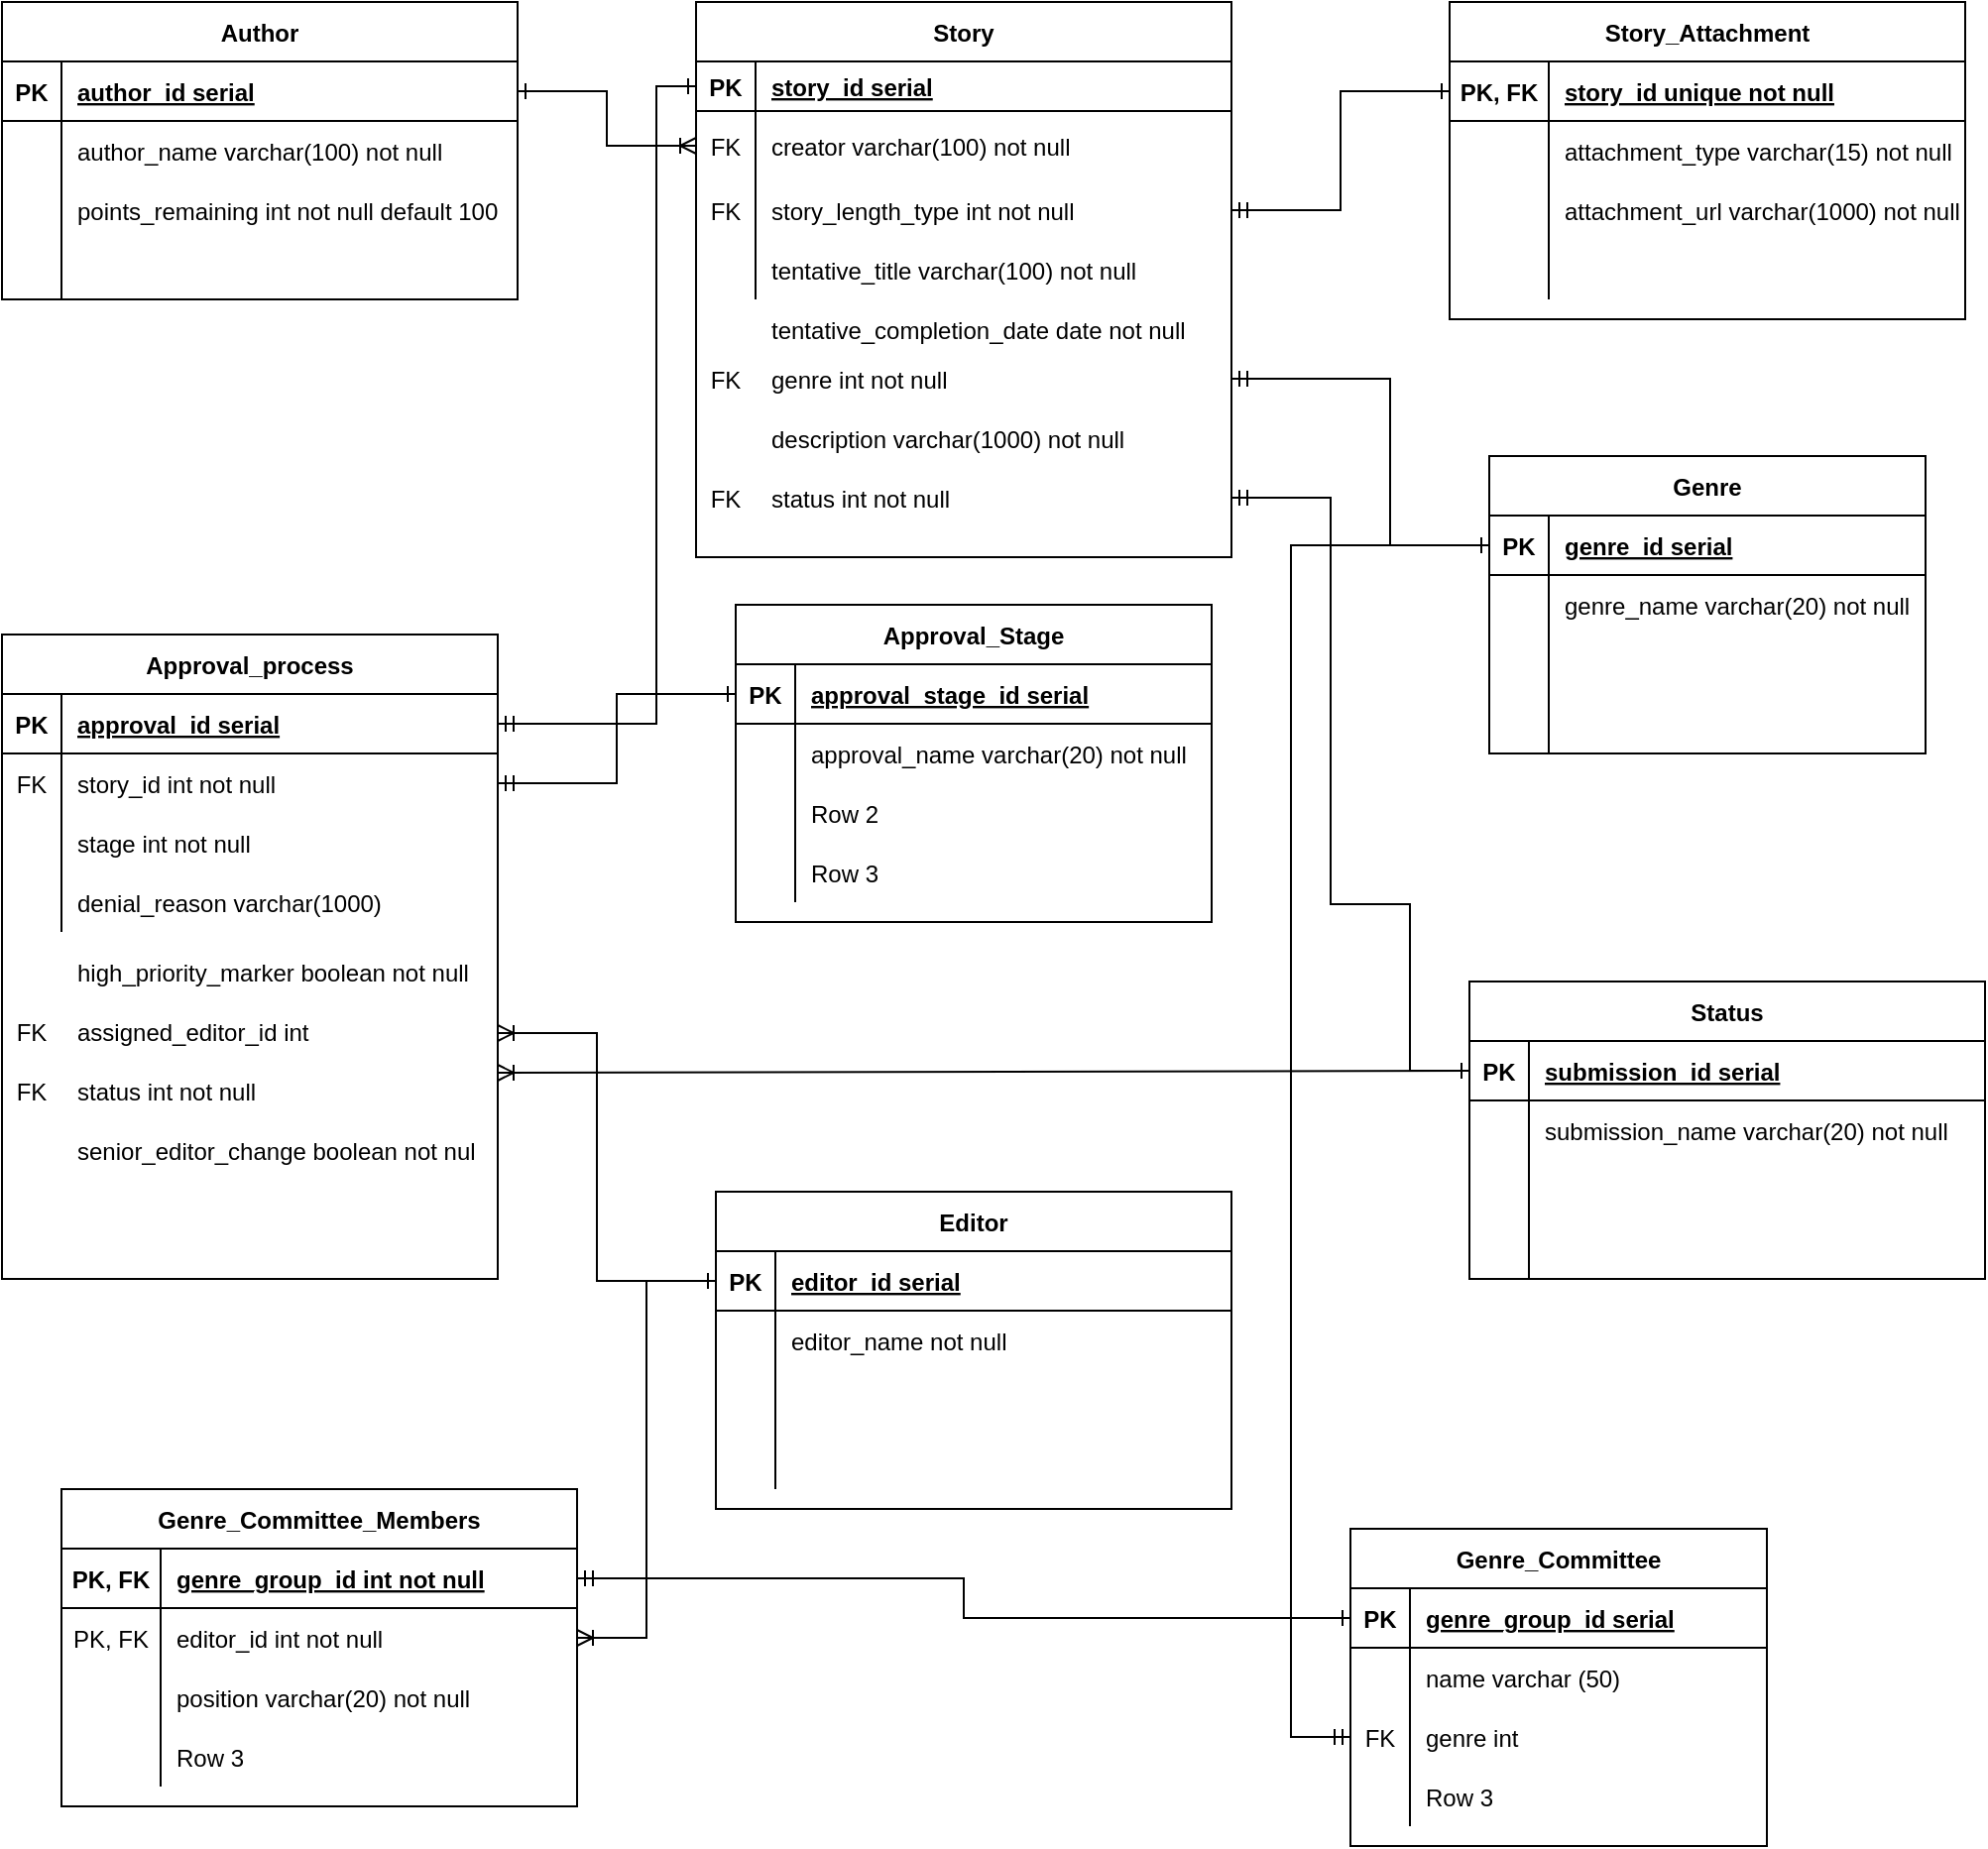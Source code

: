 <mxfile version="13.10.5" type="device"><diagram id="UOKeLMM6WTxWYd_Q_gRL" name="Page-1"><mxGraphModel dx="1045" dy="548" grid="1" gridSize="10" guides="1" tooltips="1" connect="1" arrows="1" fold="1" page="1" pageScale="1" pageWidth="1100" pageHeight="1100" math="0" shadow="0"><root><mxCell id="0"/><mxCell id="1" parent="0"/><mxCell id="rEcxF-aIfUZDpSNXUSnj-13" value="Author" style="shape=table;startSize=30;container=1;collapsible=1;childLayout=tableLayout;fixedRows=1;rowLines=0;fontStyle=1;align=center;resizeLast=1;" vertex="1" parent="1"><mxGeometry x="50" y="50" width="260" height="150" as="geometry"/></mxCell><mxCell id="rEcxF-aIfUZDpSNXUSnj-14" value="" style="shape=partialRectangle;collapsible=0;dropTarget=0;pointerEvents=0;fillColor=none;top=0;left=0;bottom=1;right=0;points=[[0,0.5],[1,0.5]];portConstraint=eastwest;" vertex="1" parent="rEcxF-aIfUZDpSNXUSnj-13"><mxGeometry y="30" width="260" height="30" as="geometry"/></mxCell><mxCell id="rEcxF-aIfUZDpSNXUSnj-15" value="PK" style="shape=partialRectangle;connectable=0;fillColor=none;top=0;left=0;bottom=0;right=0;fontStyle=1;overflow=hidden;" vertex="1" parent="rEcxF-aIfUZDpSNXUSnj-14"><mxGeometry width="30" height="30" as="geometry"/></mxCell><mxCell id="rEcxF-aIfUZDpSNXUSnj-16" value="author_id serial" style="shape=partialRectangle;connectable=0;fillColor=none;top=0;left=0;bottom=0;right=0;align=left;spacingLeft=6;fontStyle=5;overflow=hidden;" vertex="1" parent="rEcxF-aIfUZDpSNXUSnj-14"><mxGeometry x="30" width="230" height="30" as="geometry"/></mxCell><mxCell id="rEcxF-aIfUZDpSNXUSnj-17" value="" style="shape=partialRectangle;collapsible=0;dropTarget=0;pointerEvents=0;fillColor=none;top=0;left=0;bottom=0;right=0;points=[[0,0.5],[1,0.5]];portConstraint=eastwest;" vertex="1" parent="rEcxF-aIfUZDpSNXUSnj-13"><mxGeometry y="60" width="260" height="30" as="geometry"/></mxCell><mxCell id="rEcxF-aIfUZDpSNXUSnj-18" value="" style="shape=partialRectangle;connectable=0;fillColor=none;top=0;left=0;bottom=0;right=0;editable=1;overflow=hidden;" vertex="1" parent="rEcxF-aIfUZDpSNXUSnj-17"><mxGeometry width="30" height="30" as="geometry"/></mxCell><mxCell id="rEcxF-aIfUZDpSNXUSnj-19" value="author_name varchar(100) not null" style="shape=partialRectangle;connectable=0;fillColor=none;top=0;left=0;bottom=0;right=0;align=left;spacingLeft=6;overflow=hidden;" vertex="1" parent="rEcxF-aIfUZDpSNXUSnj-17"><mxGeometry x="30" width="230" height="30" as="geometry"/></mxCell><mxCell id="rEcxF-aIfUZDpSNXUSnj-20" value="" style="shape=partialRectangle;collapsible=0;dropTarget=0;pointerEvents=0;fillColor=none;top=0;left=0;bottom=0;right=0;points=[[0,0.5],[1,0.5]];portConstraint=eastwest;" vertex="1" parent="rEcxF-aIfUZDpSNXUSnj-13"><mxGeometry y="90" width="260" height="30" as="geometry"/></mxCell><mxCell id="rEcxF-aIfUZDpSNXUSnj-21" value="" style="shape=partialRectangle;connectable=0;fillColor=none;top=0;left=0;bottom=0;right=0;editable=1;overflow=hidden;" vertex="1" parent="rEcxF-aIfUZDpSNXUSnj-20"><mxGeometry width="30" height="30" as="geometry"/></mxCell><mxCell id="rEcxF-aIfUZDpSNXUSnj-22" value="points_remaining int not null default 100" style="shape=partialRectangle;connectable=0;fillColor=none;top=0;left=0;bottom=0;right=0;align=left;spacingLeft=6;overflow=hidden;" vertex="1" parent="rEcxF-aIfUZDpSNXUSnj-20"><mxGeometry x="30" width="230" height="30" as="geometry"/></mxCell><mxCell id="rEcxF-aIfUZDpSNXUSnj-23" value="" style="shape=partialRectangle;collapsible=0;dropTarget=0;pointerEvents=0;fillColor=none;top=0;left=0;bottom=0;right=0;points=[[0,0.5],[1,0.5]];portConstraint=eastwest;" vertex="1" parent="rEcxF-aIfUZDpSNXUSnj-13"><mxGeometry y="120" width="260" height="30" as="geometry"/></mxCell><mxCell id="rEcxF-aIfUZDpSNXUSnj-24" value="" style="shape=partialRectangle;connectable=0;fillColor=none;top=0;left=0;bottom=0;right=0;editable=1;overflow=hidden;" vertex="1" parent="rEcxF-aIfUZDpSNXUSnj-23"><mxGeometry width="30" height="30" as="geometry"/></mxCell><mxCell id="rEcxF-aIfUZDpSNXUSnj-25" value="" style="shape=partialRectangle;connectable=0;fillColor=none;top=0;left=0;bottom=0;right=0;align=left;spacingLeft=6;overflow=hidden;" vertex="1" parent="rEcxF-aIfUZDpSNXUSnj-23"><mxGeometry x="30" width="230" height="30" as="geometry"/></mxCell><mxCell id="rEcxF-aIfUZDpSNXUSnj-40" value="Story" style="shape=table;startSize=30;container=1;collapsible=1;childLayout=tableLayout;fixedRows=1;rowLines=0;fontStyle=1;align=center;resizeLast=1;" vertex="1" parent="1"><mxGeometry x="400" y="50" width="270" height="280" as="geometry"/></mxCell><mxCell id="rEcxF-aIfUZDpSNXUSnj-41" value="" style="shape=partialRectangle;collapsible=0;dropTarget=0;pointerEvents=0;fillColor=none;top=0;left=0;bottom=1;right=0;points=[[0,0.5],[1,0.5]];portConstraint=eastwest;" vertex="1" parent="rEcxF-aIfUZDpSNXUSnj-40"><mxGeometry y="30" width="270" height="25" as="geometry"/></mxCell><mxCell id="rEcxF-aIfUZDpSNXUSnj-42" value="PK" style="shape=partialRectangle;connectable=0;fillColor=none;top=0;left=0;bottom=0;right=0;fontStyle=1;overflow=hidden;" vertex="1" parent="rEcxF-aIfUZDpSNXUSnj-41"><mxGeometry width="30" height="25" as="geometry"/></mxCell><mxCell id="rEcxF-aIfUZDpSNXUSnj-43" value="story_id serial" style="shape=partialRectangle;connectable=0;fillColor=none;top=0;left=0;bottom=0;right=0;align=left;spacingLeft=6;fontStyle=5;overflow=hidden;" vertex="1" parent="rEcxF-aIfUZDpSNXUSnj-41"><mxGeometry x="30" width="240" height="25" as="geometry"/></mxCell><mxCell id="rEcxF-aIfUZDpSNXUSnj-44" value="" style="shape=partialRectangle;collapsible=0;dropTarget=0;pointerEvents=0;fillColor=none;top=0;left=0;bottom=0;right=0;points=[[0,0.5],[1,0.5]];portConstraint=eastwest;" vertex="1" parent="rEcxF-aIfUZDpSNXUSnj-40"><mxGeometry y="55" width="270" height="35" as="geometry"/></mxCell><mxCell id="rEcxF-aIfUZDpSNXUSnj-45" value="FK" style="shape=partialRectangle;connectable=0;fillColor=none;top=0;left=0;bottom=0;right=0;editable=1;overflow=hidden;" vertex="1" parent="rEcxF-aIfUZDpSNXUSnj-44"><mxGeometry width="30" height="35" as="geometry"/></mxCell><mxCell id="rEcxF-aIfUZDpSNXUSnj-46" value="creator varchar(100) not null" style="shape=partialRectangle;connectable=0;fillColor=none;top=0;left=0;bottom=0;right=0;align=left;spacingLeft=6;overflow=hidden;" vertex="1" parent="rEcxF-aIfUZDpSNXUSnj-44"><mxGeometry x="30" width="240" height="35" as="geometry"/></mxCell><mxCell id="rEcxF-aIfUZDpSNXUSnj-47" value="" style="shape=partialRectangle;collapsible=0;dropTarget=0;pointerEvents=0;fillColor=none;top=0;left=0;bottom=0;right=0;points=[[0,0.5],[1,0.5]];portConstraint=eastwest;" vertex="1" parent="rEcxF-aIfUZDpSNXUSnj-40"><mxGeometry y="90" width="270" height="30" as="geometry"/></mxCell><mxCell id="rEcxF-aIfUZDpSNXUSnj-48" value="FK" style="shape=partialRectangle;connectable=0;fillColor=none;top=0;left=0;bottom=0;right=0;editable=1;overflow=hidden;" vertex="1" parent="rEcxF-aIfUZDpSNXUSnj-47"><mxGeometry width="30" height="30" as="geometry"/></mxCell><mxCell id="rEcxF-aIfUZDpSNXUSnj-49" value="story_length_type int not null" style="shape=partialRectangle;connectable=0;fillColor=none;top=0;left=0;bottom=0;right=0;align=left;spacingLeft=6;overflow=hidden;" vertex="1" parent="rEcxF-aIfUZDpSNXUSnj-47"><mxGeometry x="30" width="240" height="30" as="geometry"/></mxCell><mxCell id="rEcxF-aIfUZDpSNXUSnj-50" value="" style="shape=partialRectangle;collapsible=0;dropTarget=0;pointerEvents=0;fillColor=none;top=0;left=0;bottom=0;right=0;points=[[0,0.5],[1,0.5]];portConstraint=eastwest;" vertex="1" parent="rEcxF-aIfUZDpSNXUSnj-40"><mxGeometry y="120" width="270" height="30" as="geometry"/></mxCell><mxCell id="rEcxF-aIfUZDpSNXUSnj-51" value="" style="shape=partialRectangle;connectable=0;fillColor=none;top=0;left=0;bottom=0;right=0;editable=1;overflow=hidden;" vertex="1" parent="rEcxF-aIfUZDpSNXUSnj-50"><mxGeometry width="30" height="30" as="geometry"/></mxCell><mxCell id="rEcxF-aIfUZDpSNXUSnj-52" value="tentative_title varchar(100) not null" style="shape=partialRectangle;connectable=0;fillColor=none;top=0;left=0;bottom=0;right=0;align=left;spacingLeft=6;overflow=hidden;" vertex="1" parent="rEcxF-aIfUZDpSNXUSnj-50"><mxGeometry x="30" width="240" height="30" as="geometry"/></mxCell><mxCell id="rEcxF-aIfUZDpSNXUSnj-53" value="tentative_completion_date date not null" style="shape=partialRectangle;connectable=0;fillColor=none;top=0;left=0;bottom=0;right=0;align=left;spacingLeft=6;overflow=hidden;" vertex="1" parent="1"><mxGeometry x="430" y="200" width="240" height="30" as="geometry"/></mxCell><mxCell id="rEcxF-aIfUZDpSNXUSnj-54" value="genre int not null" style="shape=partialRectangle;connectable=0;fillColor=none;top=0;left=0;bottom=0;right=0;align=left;spacingLeft=6;overflow=hidden;" vertex="1" parent="1"><mxGeometry x="430" y="225" width="240" height="30" as="geometry"/></mxCell><mxCell id="rEcxF-aIfUZDpSNXUSnj-55" value="description varchar(1000) not null" style="shape=partialRectangle;connectable=0;fillColor=none;top=0;left=0;bottom=0;right=0;align=left;spacingLeft=6;overflow=hidden;" vertex="1" parent="1"><mxGeometry x="430" y="255" width="240" height="30" as="geometry"/></mxCell><mxCell id="rEcxF-aIfUZDpSNXUSnj-57" value="Story_Attachment" style="shape=table;startSize=30;container=1;collapsible=1;childLayout=tableLayout;fixedRows=1;rowLines=0;fontStyle=1;align=center;resizeLast=1;" vertex="1" parent="1"><mxGeometry x="780" y="50" width="260" height="160" as="geometry"/></mxCell><mxCell id="rEcxF-aIfUZDpSNXUSnj-58" value="" style="shape=partialRectangle;collapsible=0;dropTarget=0;pointerEvents=0;fillColor=none;top=0;left=0;bottom=1;right=0;points=[[0,0.5],[1,0.5]];portConstraint=eastwest;" vertex="1" parent="rEcxF-aIfUZDpSNXUSnj-57"><mxGeometry y="30" width="260" height="30" as="geometry"/></mxCell><mxCell id="rEcxF-aIfUZDpSNXUSnj-59" value="PK, FK" style="shape=partialRectangle;connectable=0;fillColor=none;top=0;left=0;bottom=0;right=0;fontStyle=1;overflow=hidden;" vertex="1" parent="rEcxF-aIfUZDpSNXUSnj-58"><mxGeometry width="50" height="30" as="geometry"/></mxCell><mxCell id="rEcxF-aIfUZDpSNXUSnj-60" value="story_id unique not null" style="shape=partialRectangle;connectable=0;fillColor=none;top=0;left=0;bottom=0;right=0;align=left;spacingLeft=6;fontStyle=5;overflow=hidden;" vertex="1" parent="rEcxF-aIfUZDpSNXUSnj-58"><mxGeometry x="50" width="210" height="30" as="geometry"/></mxCell><mxCell id="rEcxF-aIfUZDpSNXUSnj-61" value="" style="shape=partialRectangle;collapsible=0;dropTarget=0;pointerEvents=0;fillColor=none;top=0;left=0;bottom=0;right=0;points=[[0,0.5],[1,0.5]];portConstraint=eastwest;" vertex="1" parent="rEcxF-aIfUZDpSNXUSnj-57"><mxGeometry y="60" width="260" height="30" as="geometry"/></mxCell><mxCell id="rEcxF-aIfUZDpSNXUSnj-62" value="" style="shape=partialRectangle;connectable=0;fillColor=none;top=0;left=0;bottom=0;right=0;editable=1;overflow=hidden;" vertex="1" parent="rEcxF-aIfUZDpSNXUSnj-61"><mxGeometry width="50" height="30" as="geometry"/></mxCell><mxCell id="rEcxF-aIfUZDpSNXUSnj-63" value="attachment_type varchar(15) not null" style="shape=partialRectangle;connectable=0;fillColor=none;top=0;left=0;bottom=0;right=0;align=left;spacingLeft=6;overflow=hidden;" vertex="1" parent="rEcxF-aIfUZDpSNXUSnj-61"><mxGeometry x="50" width="210" height="30" as="geometry"/></mxCell><mxCell id="rEcxF-aIfUZDpSNXUSnj-64" value="" style="shape=partialRectangle;collapsible=0;dropTarget=0;pointerEvents=0;fillColor=none;top=0;left=0;bottom=0;right=0;points=[[0,0.5],[1,0.5]];portConstraint=eastwest;" vertex="1" parent="rEcxF-aIfUZDpSNXUSnj-57"><mxGeometry y="90" width="260" height="30" as="geometry"/></mxCell><mxCell id="rEcxF-aIfUZDpSNXUSnj-65" value="" style="shape=partialRectangle;connectable=0;fillColor=none;top=0;left=0;bottom=0;right=0;editable=1;overflow=hidden;" vertex="1" parent="rEcxF-aIfUZDpSNXUSnj-64"><mxGeometry width="50" height="30" as="geometry"/></mxCell><mxCell id="rEcxF-aIfUZDpSNXUSnj-66" value="attachment_url varchar(1000) not null" style="shape=partialRectangle;connectable=0;fillColor=none;top=0;left=0;bottom=0;right=0;align=left;spacingLeft=6;overflow=hidden;" vertex="1" parent="rEcxF-aIfUZDpSNXUSnj-64"><mxGeometry x="50" width="210" height="30" as="geometry"/></mxCell><mxCell id="rEcxF-aIfUZDpSNXUSnj-67" value="" style="shape=partialRectangle;collapsible=0;dropTarget=0;pointerEvents=0;fillColor=none;top=0;left=0;bottom=0;right=0;points=[[0,0.5],[1,0.5]];portConstraint=eastwest;" vertex="1" parent="rEcxF-aIfUZDpSNXUSnj-57"><mxGeometry y="120" width="260" height="30" as="geometry"/></mxCell><mxCell id="rEcxF-aIfUZDpSNXUSnj-68" value="" style="shape=partialRectangle;connectable=0;fillColor=none;top=0;left=0;bottom=0;right=0;editable=1;overflow=hidden;" vertex="1" parent="rEcxF-aIfUZDpSNXUSnj-67"><mxGeometry width="50" height="30" as="geometry"/></mxCell><mxCell id="rEcxF-aIfUZDpSNXUSnj-69" value="" style="shape=partialRectangle;connectable=0;fillColor=none;top=0;left=0;bottom=0;right=0;align=left;spacingLeft=6;overflow=hidden;" vertex="1" parent="rEcxF-aIfUZDpSNXUSnj-67"><mxGeometry x="50" width="210" height="30" as="geometry"/></mxCell><mxCell id="rEcxF-aIfUZDpSNXUSnj-70" value="status int not null" style="shape=partialRectangle;connectable=0;fillColor=none;top=0;left=0;bottom=0;right=0;align=left;spacingLeft=6;overflow=hidden;" vertex="1" parent="1"><mxGeometry x="430" y="285" width="240" height="30" as="geometry"/></mxCell><mxCell id="rEcxF-aIfUZDpSNXUSnj-71" value="Genre" style="shape=table;startSize=30;container=1;collapsible=1;childLayout=tableLayout;fixedRows=1;rowLines=0;fontStyle=1;align=center;resizeLast=1;" vertex="1" parent="1"><mxGeometry x="800" y="279" width="220" height="150" as="geometry"/></mxCell><mxCell id="rEcxF-aIfUZDpSNXUSnj-72" value="" style="shape=partialRectangle;collapsible=0;dropTarget=0;pointerEvents=0;fillColor=none;top=0;left=0;bottom=1;right=0;points=[[0,0.5],[1,0.5]];portConstraint=eastwest;" vertex="1" parent="rEcxF-aIfUZDpSNXUSnj-71"><mxGeometry y="30" width="220" height="30" as="geometry"/></mxCell><mxCell id="rEcxF-aIfUZDpSNXUSnj-73" value="PK" style="shape=partialRectangle;connectable=0;fillColor=none;top=0;left=0;bottom=0;right=0;fontStyle=1;overflow=hidden;" vertex="1" parent="rEcxF-aIfUZDpSNXUSnj-72"><mxGeometry width="30" height="30" as="geometry"/></mxCell><mxCell id="rEcxF-aIfUZDpSNXUSnj-74" value="genre_id serial" style="shape=partialRectangle;connectable=0;fillColor=none;top=0;left=0;bottom=0;right=0;align=left;spacingLeft=6;fontStyle=5;overflow=hidden;" vertex="1" parent="rEcxF-aIfUZDpSNXUSnj-72"><mxGeometry x="30" width="190" height="30" as="geometry"/></mxCell><mxCell id="rEcxF-aIfUZDpSNXUSnj-75" value="" style="shape=partialRectangle;collapsible=0;dropTarget=0;pointerEvents=0;fillColor=none;top=0;left=0;bottom=0;right=0;points=[[0,0.5],[1,0.5]];portConstraint=eastwest;" vertex="1" parent="rEcxF-aIfUZDpSNXUSnj-71"><mxGeometry y="60" width="220" height="30" as="geometry"/></mxCell><mxCell id="rEcxF-aIfUZDpSNXUSnj-76" value="" style="shape=partialRectangle;connectable=0;fillColor=none;top=0;left=0;bottom=0;right=0;editable=1;overflow=hidden;" vertex="1" parent="rEcxF-aIfUZDpSNXUSnj-75"><mxGeometry width="30" height="30" as="geometry"/></mxCell><mxCell id="rEcxF-aIfUZDpSNXUSnj-77" value="genre_name varchar(20) not null" style="shape=partialRectangle;connectable=0;fillColor=none;top=0;left=0;bottom=0;right=0;align=left;spacingLeft=6;overflow=hidden;" vertex="1" parent="rEcxF-aIfUZDpSNXUSnj-75"><mxGeometry x="30" width="190" height="30" as="geometry"/></mxCell><mxCell id="rEcxF-aIfUZDpSNXUSnj-78" value="" style="shape=partialRectangle;collapsible=0;dropTarget=0;pointerEvents=0;fillColor=none;top=0;left=0;bottom=0;right=0;points=[[0,0.5],[1,0.5]];portConstraint=eastwest;" vertex="1" parent="rEcxF-aIfUZDpSNXUSnj-71"><mxGeometry y="90" width="220" height="30" as="geometry"/></mxCell><mxCell id="rEcxF-aIfUZDpSNXUSnj-79" value="" style="shape=partialRectangle;connectable=0;fillColor=none;top=0;left=0;bottom=0;right=0;editable=1;overflow=hidden;" vertex="1" parent="rEcxF-aIfUZDpSNXUSnj-78"><mxGeometry width="30" height="30" as="geometry"/></mxCell><mxCell id="rEcxF-aIfUZDpSNXUSnj-80" value="" style="shape=partialRectangle;connectable=0;fillColor=none;top=0;left=0;bottom=0;right=0;align=left;spacingLeft=6;overflow=hidden;" vertex="1" parent="rEcxF-aIfUZDpSNXUSnj-78"><mxGeometry x="30" width="190" height="30" as="geometry"/></mxCell><mxCell id="rEcxF-aIfUZDpSNXUSnj-81" value="" style="shape=partialRectangle;collapsible=0;dropTarget=0;pointerEvents=0;fillColor=none;top=0;left=0;bottom=0;right=0;points=[[0,0.5],[1,0.5]];portConstraint=eastwest;" vertex="1" parent="rEcxF-aIfUZDpSNXUSnj-71"><mxGeometry y="120" width="220" height="30" as="geometry"/></mxCell><mxCell id="rEcxF-aIfUZDpSNXUSnj-82" value="" style="shape=partialRectangle;connectable=0;fillColor=none;top=0;left=0;bottom=0;right=0;editable=1;overflow=hidden;" vertex="1" parent="rEcxF-aIfUZDpSNXUSnj-81"><mxGeometry width="30" height="30" as="geometry"/></mxCell><mxCell id="rEcxF-aIfUZDpSNXUSnj-83" value="" style="shape=partialRectangle;connectable=0;fillColor=none;top=0;left=0;bottom=0;right=0;align=left;spacingLeft=6;overflow=hidden;" vertex="1" parent="rEcxF-aIfUZDpSNXUSnj-81"><mxGeometry x="30" width="190" height="30" as="geometry"/></mxCell><mxCell id="rEcxF-aIfUZDpSNXUSnj-86" value="FK" style="shape=partialRectangle;connectable=0;fillColor=none;top=0;left=0;bottom=0;right=0;editable=1;overflow=hidden;" vertex="1" parent="1"><mxGeometry x="400" y="225" width="30" height="30" as="geometry"/></mxCell><mxCell id="rEcxF-aIfUZDpSNXUSnj-87" value="FK" style="shape=partialRectangle;connectable=0;fillColor=none;top=0;left=0;bottom=0;right=0;editable=1;overflow=hidden;" vertex="1" parent="1"><mxGeometry x="400" y="285" width="30" height="30" as="geometry"/></mxCell><mxCell id="rEcxF-aIfUZDpSNXUSnj-88" value="Status" style="shape=table;startSize=30;container=1;collapsible=1;childLayout=tableLayout;fixedRows=1;rowLines=0;fontStyle=1;align=center;resizeLast=1;" vertex="1" parent="1"><mxGeometry x="790" y="544" width="260" height="150" as="geometry"/></mxCell><mxCell id="rEcxF-aIfUZDpSNXUSnj-89" value="" style="shape=partialRectangle;collapsible=0;dropTarget=0;pointerEvents=0;fillColor=none;top=0;left=0;bottom=1;right=0;points=[[0,0.5],[1,0.5]];portConstraint=eastwest;" vertex="1" parent="rEcxF-aIfUZDpSNXUSnj-88"><mxGeometry y="30" width="260" height="30" as="geometry"/></mxCell><mxCell id="rEcxF-aIfUZDpSNXUSnj-90" value="PK" style="shape=partialRectangle;connectable=0;fillColor=none;top=0;left=0;bottom=0;right=0;fontStyle=1;overflow=hidden;" vertex="1" parent="rEcxF-aIfUZDpSNXUSnj-89"><mxGeometry width="30" height="30" as="geometry"/></mxCell><mxCell id="rEcxF-aIfUZDpSNXUSnj-91" value="submission_id serial" style="shape=partialRectangle;connectable=0;fillColor=none;top=0;left=0;bottom=0;right=0;align=left;spacingLeft=6;fontStyle=5;overflow=hidden;" vertex="1" parent="rEcxF-aIfUZDpSNXUSnj-89"><mxGeometry x="30" width="230" height="30" as="geometry"/></mxCell><mxCell id="rEcxF-aIfUZDpSNXUSnj-92" value="" style="shape=partialRectangle;collapsible=0;dropTarget=0;pointerEvents=0;fillColor=none;top=0;left=0;bottom=0;right=0;points=[[0,0.5],[1,0.5]];portConstraint=eastwest;" vertex="1" parent="rEcxF-aIfUZDpSNXUSnj-88"><mxGeometry y="60" width="260" height="30" as="geometry"/></mxCell><mxCell id="rEcxF-aIfUZDpSNXUSnj-93" value="" style="shape=partialRectangle;connectable=0;fillColor=none;top=0;left=0;bottom=0;right=0;editable=1;overflow=hidden;" vertex="1" parent="rEcxF-aIfUZDpSNXUSnj-92"><mxGeometry width="30" height="30" as="geometry"/></mxCell><mxCell id="rEcxF-aIfUZDpSNXUSnj-94" value="submission_name varchar(20) not null" style="shape=partialRectangle;connectable=0;fillColor=none;top=0;left=0;bottom=0;right=0;align=left;spacingLeft=6;overflow=hidden;" vertex="1" parent="rEcxF-aIfUZDpSNXUSnj-92"><mxGeometry x="30" width="230" height="30" as="geometry"/></mxCell><mxCell id="rEcxF-aIfUZDpSNXUSnj-95" value="" style="shape=partialRectangle;collapsible=0;dropTarget=0;pointerEvents=0;fillColor=none;top=0;left=0;bottom=0;right=0;points=[[0,0.5],[1,0.5]];portConstraint=eastwest;" vertex="1" parent="rEcxF-aIfUZDpSNXUSnj-88"><mxGeometry y="90" width="260" height="30" as="geometry"/></mxCell><mxCell id="rEcxF-aIfUZDpSNXUSnj-96" value="" style="shape=partialRectangle;connectable=0;fillColor=none;top=0;left=0;bottom=0;right=0;editable=1;overflow=hidden;" vertex="1" parent="rEcxF-aIfUZDpSNXUSnj-95"><mxGeometry width="30" height="30" as="geometry"/></mxCell><mxCell id="rEcxF-aIfUZDpSNXUSnj-97" value="" style="shape=partialRectangle;connectable=0;fillColor=none;top=0;left=0;bottom=0;right=0;align=left;spacingLeft=6;overflow=hidden;" vertex="1" parent="rEcxF-aIfUZDpSNXUSnj-95"><mxGeometry x="30" width="230" height="30" as="geometry"/></mxCell><mxCell id="rEcxF-aIfUZDpSNXUSnj-98" value="" style="shape=partialRectangle;collapsible=0;dropTarget=0;pointerEvents=0;fillColor=none;top=0;left=0;bottom=0;right=0;points=[[0,0.5],[1,0.5]];portConstraint=eastwest;" vertex="1" parent="rEcxF-aIfUZDpSNXUSnj-88"><mxGeometry y="120" width="260" height="30" as="geometry"/></mxCell><mxCell id="rEcxF-aIfUZDpSNXUSnj-99" value="" style="shape=partialRectangle;connectable=0;fillColor=none;top=0;left=0;bottom=0;right=0;editable=1;overflow=hidden;" vertex="1" parent="rEcxF-aIfUZDpSNXUSnj-98"><mxGeometry width="30" height="30" as="geometry"/></mxCell><mxCell id="rEcxF-aIfUZDpSNXUSnj-100" value="" style="shape=partialRectangle;connectable=0;fillColor=none;top=0;left=0;bottom=0;right=0;align=left;spacingLeft=6;overflow=hidden;" vertex="1" parent="rEcxF-aIfUZDpSNXUSnj-98"><mxGeometry x="30" width="230" height="30" as="geometry"/></mxCell><mxCell id="rEcxF-aIfUZDpSNXUSnj-101" value="Editor" style="shape=table;startSize=30;container=1;collapsible=1;childLayout=tableLayout;fixedRows=1;rowLines=0;fontStyle=1;align=center;resizeLast=1;" vertex="1" parent="1"><mxGeometry x="410" y="650" width="260" height="160" as="geometry"/></mxCell><mxCell id="rEcxF-aIfUZDpSNXUSnj-102" value="" style="shape=partialRectangle;collapsible=0;dropTarget=0;pointerEvents=0;fillColor=none;top=0;left=0;bottom=1;right=0;points=[[0,0.5],[1,0.5]];portConstraint=eastwest;" vertex="1" parent="rEcxF-aIfUZDpSNXUSnj-101"><mxGeometry y="30" width="260" height="30" as="geometry"/></mxCell><mxCell id="rEcxF-aIfUZDpSNXUSnj-103" value="PK" style="shape=partialRectangle;connectable=0;fillColor=none;top=0;left=0;bottom=0;right=0;fontStyle=1;overflow=hidden;" vertex="1" parent="rEcxF-aIfUZDpSNXUSnj-102"><mxGeometry width="30" height="30" as="geometry"/></mxCell><mxCell id="rEcxF-aIfUZDpSNXUSnj-104" value="editor_id serial" style="shape=partialRectangle;connectable=0;fillColor=none;top=0;left=0;bottom=0;right=0;align=left;spacingLeft=6;fontStyle=5;overflow=hidden;" vertex="1" parent="rEcxF-aIfUZDpSNXUSnj-102"><mxGeometry x="30" width="230" height="30" as="geometry"/></mxCell><mxCell id="rEcxF-aIfUZDpSNXUSnj-105" value="" style="shape=partialRectangle;collapsible=0;dropTarget=0;pointerEvents=0;fillColor=none;top=0;left=0;bottom=0;right=0;points=[[0,0.5],[1,0.5]];portConstraint=eastwest;" vertex="1" parent="rEcxF-aIfUZDpSNXUSnj-101"><mxGeometry y="60" width="260" height="30" as="geometry"/></mxCell><mxCell id="rEcxF-aIfUZDpSNXUSnj-106" value="" style="shape=partialRectangle;connectable=0;fillColor=none;top=0;left=0;bottom=0;right=0;editable=1;overflow=hidden;" vertex="1" parent="rEcxF-aIfUZDpSNXUSnj-105"><mxGeometry width="30" height="30" as="geometry"/></mxCell><mxCell id="rEcxF-aIfUZDpSNXUSnj-107" value="editor_name not null" style="shape=partialRectangle;connectable=0;fillColor=none;top=0;left=0;bottom=0;right=0;align=left;spacingLeft=6;overflow=hidden;" vertex="1" parent="rEcxF-aIfUZDpSNXUSnj-105"><mxGeometry x="30" width="230" height="30" as="geometry"/></mxCell><mxCell id="rEcxF-aIfUZDpSNXUSnj-108" value="" style="shape=partialRectangle;collapsible=0;dropTarget=0;pointerEvents=0;fillColor=none;top=0;left=0;bottom=0;right=0;points=[[0,0.5],[1,0.5]];portConstraint=eastwest;" vertex="1" parent="rEcxF-aIfUZDpSNXUSnj-101"><mxGeometry y="90" width="260" height="30" as="geometry"/></mxCell><mxCell id="rEcxF-aIfUZDpSNXUSnj-109" value="" style="shape=partialRectangle;connectable=0;fillColor=none;top=0;left=0;bottom=0;right=0;editable=1;overflow=hidden;" vertex="1" parent="rEcxF-aIfUZDpSNXUSnj-108"><mxGeometry width="30" height="30" as="geometry"/></mxCell><mxCell id="rEcxF-aIfUZDpSNXUSnj-110" value="" style="shape=partialRectangle;connectable=0;fillColor=none;top=0;left=0;bottom=0;right=0;align=left;spacingLeft=6;overflow=hidden;" vertex="1" parent="rEcxF-aIfUZDpSNXUSnj-108"><mxGeometry x="30" width="230" height="30" as="geometry"/></mxCell><mxCell id="rEcxF-aIfUZDpSNXUSnj-111" value="" style="shape=partialRectangle;collapsible=0;dropTarget=0;pointerEvents=0;fillColor=none;top=0;left=0;bottom=0;right=0;points=[[0,0.5],[1,0.5]];portConstraint=eastwest;" vertex="1" parent="rEcxF-aIfUZDpSNXUSnj-101"><mxGeometry y="120" width="260" height="30" as="geometry"/></mxCell><mxCell id="rEcxF-aIfUZDpSNXUSnj-112" value="" style="shape=partialRectangle;connectable=0;fillColor=none;top=0;left=0;bottom=0;right=0;editable=1;overflow=hidden;" vertex="1" parent="rEcxF-aIfUZDpSNXUSnj-111"><mxGeometry width="30" height="30" as="geometry"/></mxCell><mxCell id="rEcxF-aIfUZDpSNXUSnj-113" value="" style="shape=partialRectangle;connectable=0;fillColor=none;top=0;left=0;bottom=0;right=0;align=left;spacingLeft=6;overflow=hidden;" vertex="1" parent="rEcxF-aIfUZDpSNXUSnj-111"><mxGeometry x="30" width="230" height="30" as="geometry"/></mxCell><mxCell id="rEcxF-aIfUZDpSNXUSnj-114" value="Genre_Committee" style="shape=table;startSize=30;container=1;collapsible=1;childLayout=tableLayout;fixedRows=1;rowLines=0;fontStyle=1;align=center;resizeLast=1;" vertex="1" parent="1"><mxGeometry x="730" y="820" width="210" height="160" as="geometry"/></mxCell><mxCell id="rEcxF-aIfUZDpSNXUSnj-115" value="" style="shape=partialRectangle;collapsible=0;dropTarget=0;pointerEvents=0;fillColor=none;top=0;left=0;bottom=1;right=0;points=[[0,0.5],[1,0.5]];portConstraint=eastwest;" vertex="1" parent="rEcxF-aIfUZDpSNXUSnj-114"><mxGeometry y="30" width="210" height="30" as="geometry"/></mxCell><mxCell id="rEcxF-aIfUZDpSNXUSnj-116" value="PK" style="shape=partialRectangle;connectable=0;fillColor=none;top=0;left=0;bottom=0;right=0;fontStyle=1;overflow=hidden;" vertex="1" parent="rEcxF-aIfUZDpSNXUSnj-115"><mxGeometry width="30" height="30" as="geometry"/></mxCell><mxCell id="rEcxF-aIfUZDpSNXUSnj-117" value="genre_group_id serial" style="shape=partialRectangle;connectable=0;fillColor=none;top=0;left=0;bottom=0;right=0;align=left;spacingLeft=6;fontStyle=5;overflow=hidden;" vertex="1" parent="rEcxF-aIfUZDpSNXUSnj-115"><mxGeometry x="30" width="180" height="30" as="geometry"/></mxCell><mxCell id="rEcxF-aIfUZDpSNXUSnj-118" value="" style="shape=partialRectangle;collapsible=0;dropTarget=0;pointerEvents=0;fillColor=none;top=0;left=0;bottom=0;right=0;points=[[0,0.5],[1,0.5]];portConstraint=eastwest;" vertex="1" parent="rEcxF-aIfUZDpSNXUSnj-114"><mxGeometry y="60" width="210" height="30" as="geometry"/></mxCell><mxCell id="rEcxF-aIfUZDpSNXUSnj-119" value="" style="shape=partialRectangle;connectable=0;fillColor=none;top=0;left=0;bottom=0;right=0;editable=1;overflow=hidden;" vertex="1" parent="rEcxF-aIfUZDpSNXUSnj-118"><mxGeometry width="30" height="30" as="geometry"/></mxCell><mxCell id="rEcxF-aIfUZDpSNXUSnj-120" value="name varchar (50)" style="shape=partialRectangle;connectable=0;fillColor=none;top=0;left=0;bottom=0;right=0;align=left;spacingLeft=6;overflow=hidden;" vertex="1" parent="rEcxF-aIfUZDpSNXUSnj-118"><mxGeometry x="30" width="180" height="30" as="geometry"/></mxCell><mxCell id="rEcxF-aIfUZDpSNXUSnj-121" value="" style="shape=partialRectangle;collapsible=0;dropTarget=0;pointerEvents=0;fillColor=none;top=0;left=0;bottom=0;right=0;points=[[0,0.5],[1,0.5]];portConstraint=eastwest;" vertex="1" parent="rEcxF-aIfUZDpSNXUSnj-114"><mxGeometry y="90" width="210" height="30" as="geometry"/></mxCell><mxCell id="rEcxF-aIfUZDpSNXUSnj-122" value="FK" style="shape=partialRectangle;connectable=0;fillColor=none;top=0;left=0;bottom=0;right=0;editable=1;overflow=hidden;" vertex="1" parent="rEcxF-aIfUZDpSNXUSnj-121"><mxGeometry width="30" height="30" as="geometry"/></mxCell><mxCell id="rEcxF-aIfUZDpSNXUSnj-123" value="genre int" style="shape=partialRectangle;connectable=0;fillColor=none;top=0;left=0;bottom=0;right=0;align=left;spacingLeft=6;overflow=hidden;" vertex="1" parent="rEcxF-aIfUZDpSNXUSnj-121"><mxGeometry x="30" width="180" height="30" as="geometry"/></mxCell><mxCell id="rEcxF-aIfUZDpSNXUSnj-124" value="" style="shape=partialRectangle;collapsible=0;dropTarget=0;pointerEvents=0;fillColor=none;top=0;left=0;bottom=0;right=0;points=[[0,0.5],[1,0.5]];portConstraint=eastwest;" vertex="1" parent="rEcxF-aIfUZDpSNXUSnj-114"><mxGeometry y="120" width="210" height="30" as="geometry"/></mxCell><mxCell id="rEcxF-aIfUZDpSNXUSnj-125" value="" style="shape=partialRectangle;connectable=0;fillColor=none;top=0;left=0;bottom=0;right=0;editable=1;overflow=hidden;" vertex="1" parent="rEcxF-aIfUZDpSNXUSnj-124"><mxGeometry width="30" height="30" as="geometry"/></mxCell><mxCell id="rEcxF-aIfUZDpSNXUSnj-126" value="Row 3" style="shape=partialRectangle;connectable=0;fillColor=none;top=0;left=0;bottom=0;right=0;align=left;spacingLeft=6;overflow=hidden;" vertex="1" parent="rEcxF-aIfUZDpSNXUSnj-124"><mxGeometry x="30" width="180" height="30" as="geometry"/></mxCell><mxCell id="rEcxF-aIfUZDpSNXUSnj-128" value="Genre_Committee_Members" style="shape=table;startSize=30;container=1;collapsible=1;childLayout=tableLayout;fixedRows=1;rowLines=0;fontStyle=1;align=center;resizeLast=1;" vertex="1" parent="1"><mxGeometry x="80" y="800" width="260" height="160" as="geometry"/></mxCell><mxCell id="rEcxF-aIfUZDpSNXUSnj-129" value="" style="shape=partialRectangle;collapsible=0;dropTarget=0;pointerEvents=0;fillColor=none;top=0;left=0;bottom=1;right=0;points=[[0,0.5],[1,0.5]];portConstraint=eastwest;" vertex="1" parent="rEcxF-aIfUZDpSNXUSnj-128"><mxGeometry y="30" width="260" height="30" as="geometry"/></mxCell><mxCell id="rEcxF-aIfUZDpSNXUSnj-130" value="PK, FK" style="shape=partialRectangle;connectable=0;fillColor=none;top=0;left=0;bottom=0;right=0;fontStyle=1;overflow=hidden;" vertex="1" parent="rEcxF-aIfUZDpSNXUSnj-129"><mxGeometry width="50" height="30" as="geometry"/></mxCell><mxCell id="rEcxF-aIfUZDpSNXUSnj-131" value="genre_group_id int not null" style="shape=partialRectangle;connectable=0;fillColor=none;top=0;left=0;bottom=0;right=0;align=left;spacingLeft=6;fontStyle=5;overflow=hidden;" vertex="1" parent="rEcxF-aIfUZDpSNXUSnj-129"><mxGeometry x="50" width="210" height="30" as="geometry"/></mxCell><mxCell id="rEcxF-aIfUZDpSNXUSnj-132" value="" style="shape=partialRectangle;collapsible=0;dropTarget=0;pointerEvents=0;fillColor=none;top=0;left=0;bottom=0;right=0;points=[[0,0.5],[1,0.5]];portConstraint=eastwest;" vertex="1" parent="rEcxF-aIfUZDpSNXUSnj-128"><mxGeometry y="60" width="260" height="30" as="geometry"/></mxCell><mxCell id="rEcxF-aIfUZDpSNXUSnj-133" value="PK, FK" style="shape=partialRectangle;connectable=0;fillColor=none;top=0;left=0;bottom=0;right=0;editable=1;overflow=hidden;" vertex="1" parent="rEcxF-aIfUZDpSNXUSnj-132"><mxGeometry width="50" height="30" as="geometry"/></mxCell><mxCell id="rEcxF-aIfUZDpSNXUSnj-134" value="editor_id int not null" style="shape=partialRectangle;connectable=0;fillColor=none;top=0;left=0;bottom=0;right=0;align=left;spacingLeft=6;overflow=hidden;" vertex="1" parent="rEcxF-aIfUZDpSNXUSnj-132"><mxGeometry x="50" width="210" height="30" as="geometry"/></mxCell><mxCell id="rEcxF-aIfUZDpSNXUSnj-135" value="" style="shape=partialRectangle;collapsible=0;dropTarget=0;pointerEvents=0;fillColor=none;top=0;left=0;bottom=0;right=0;points=[[0,0.5],[1,0.5]];portConstraint=eastwest;" vertex="1" parent="rEcxF-aIfUZDpSNXUSnj-128"><mxGeometry y="90" width="260" height="30" as="geometry"/></mxCell><mxCell id="rEcxF-aIfUZDpSNXUSnj-136" value="" style="shape=partialRectangle;connectable=0;fillColor=none;top=0;left=0;bottom=0;right=0;editable=1;overflow=hidden;" vertex="1" parent="rEcxF-aIfUZDpSNXUSnj-135"><mxGeometry width="50" height="30" as="geometry"/></mxCell><mxCell id="rEcxF-aIfUZDpSNXUSnj-137" value="position varchar(20) not null" style="shape=partialRectangle;connectable=0;fillColor=none;top=0;left=0;bottom=0;right=0;align=left;spacingLeft=6;overflow=hidden;" vertex="1" parent="rEcxF-aIfUZDpSNXUSnj-135"><mxGeometry x="50" width="210" height="30" as="geometry"/></mxCell><mxCell id="rEcxF-aIfUZDpSNXUSnj-138" value="" style="shape=partialRectangle;collapsible=0;dropTarget=0;pointerEvents=0;fillColor=none;top=0;left=0;bottom=0;right=0;points=[[0,0.5],[1,0.5]];portConstraint=eastwest;" vertex="1" parent="rEcxF-aIfUZDpSNXUSnj-128"><mxGeometry y="120" width="260" height="30" as="geometry"/></mxCell><mxCell id="rEcxF-aIfUZDpSNXUSnj-139" value="" style="shape=partialRectangle;connectable=0;fillColor=none;top=0;left=0;bottom=0;right=0;editable=1;overflow=hidden;" vertex="1" parent="rEcxF-aIfUZDpSNXUSnj-138"><mxGeometry width="50" height="30" as="geometry"/></mxCell><mxCell id="rEcxF-aIfUZDpSNXUSnj-140" value="Row 3" style="shape=partialRectangle;connectable=0;fillColor=none;top=0;left=0;bottom=0;right=0;align=left;spacingLeft=6;overflow=hidden;" vertex="1" parent="rEcxF-aIfUZDpSNXUSnj-138"><mxGeometry x="50" width="210" height="30" as="geometry"/></mxCell><mxCell id="rEcxF-aIfUZDpSNXUSnj-141" value="Approval_process" style="shape=table;startSize=30;container=1;collapsible=1;childLayout=tableLayout;fixedRows=1;rowLines=0;fontStyle=1;align=center;resizeLast=1;" vertex="1" parent="1"><mxGeometry x="50" y="369" width="250" height="325" as="geometry"/></mxCell><mxCell id="rEcxF-aIfUZDpSNXUSnj-142" value="" style="shape=partialRectangle;collapsible=0;dropTarget=0;pointerEvents=0;fillColor=none;top=0;left=0;bottom=1;right=0;points=[[0,0.5],[1,0.5]];portConstraint=eastwest;" vertex="1" parent="rEcxF-aIfUZDpSNXUSnj-141"><mxGeometry y="30" width="250" height="30" as="geometry"/></mxCell><mxCell id="rEcxF-aIfUZDpSNXUSnj-143" value="PK" style="shape=partialRectangle;connectable=0;fillColor=none;top=0;left=0;bottom=0;right=0;fontStyle=1;overflow=hidden;" vertex="1" parent="rEcxF-aIfUZDpSNXUSnj-142"><mxGeometry width="30" height="30" as="geometry"/></mxCell><mxCell id="rEcxF-aIfUZDpSNXUSnj-144" value="approval_id serial" style="shape=partialRectangle;connectable=0;fillColor=none;top=0;left=0;bottom=0;right=0;align=left;spacingLeft=6;fontStyle=5;overflow=hidden;" vertex="1" parent="rEcxF-aIfUZDpSNXUSnj-142"><mxGeometry x="30" width="220" height="30" as="geometry"/></mxCell><mxCell id="rEcxF-aIfUZDpSNXUSnj-145" value="" style="shape=partialRectangle;collapsible=0;dropTarget=0;pointerEvents=0;fillColor=none;top=0;left=0;bottom=0;right=0;points=[[0,0.5],[1,0.5]];portConstraint=eastwest;" vertex="1" parent="rEcxF-aIfUZDpSNXUSnj-141"><mxGeometry y="60" width="250" height="30" as="geometry"/></mxCell><mxCell id="rEcxF-aIfUZDpSNXUSnj-146" value="" style="shape=partialRectangle;connectable=0;fillColor=none;top=0;left=0;bottom=0;right=0;editable=1;overflow=hidden;" vertex="1" parent="rEcxF-aIfUZDpSNXUSnj-145"><mxGeometry width="30" height="30" as="geometry"/></mxCell><mxCell id="rEcxF-aIfUZDpSNXUSnj-147" value="story_id int not null" style="shape=partialRectangle;connectable=0;fillColor=none;top=0;left=0;bottom=0;right=0;align=left;spacingLeft=6;overflow=hidden;" vertex="1" parent="rEcxF-aIfUZDpSNXUSnj-145"><mxGeometry x="30" width="220" height="30" as="geometry"/></mxCell><mxCell id="rEcxF-aIfUZDpSNXUSnj-148" value="" style="shape=partialRectangle;collapsible=0;dropTarget=0;pointerEvents=0;fillColor=none;top=0;left=0;bottom=0;right=0;points=[[0,0.5],[1,0.5]];portConstraint=eastwest;" vertex="1" parent="rEcxF-aIfUZDpSNXUSnj-141"><mxGeometry y="90" width="250" height="30" as="geometry"/></mxCell><mxCell id="rEcxF-aIfUZDpSNXUSnj-149" value="" style="shape=partialRectangle;connectable=0;fillColor=none;top=0;left=0;bottom=0;right=0;editable=1;overflow=hidden;" vertex="1" parent="rEcxF-aIfUZDpSNXUSnj-148"><mxGeometry width="30" height="30" as="geometry"/></mxCell><mxCell id="rEcxF-aIfUZDpSNXUSnj-150" value="stage int not null" style="shape=partialRectangle;connectable=0;fillColor=none;top=0;left=0;bottom=0;right=0;align=left;spacingLeft=6;overflow=hidden;" vertex="1" parent="rEcxF-aIfUZDpSNXUSnj-148"><mxGeometry x="30" width="220" height="30" as="geometry"/></mxCell><mxCell id="rEcxF-aIfUZDpSNXUSnj-151" value="" style="shape=partialRectangle;collapsible=0;dropTarget=0;pointerEvents=0;fillColor=none;top=0;left=0;bottom=0;right=0;points=[[0,0.5],[1,0.5]];portConstraint=eastwest;" vertex="1" parent="rEcxF-aIfUZDpSNXUSnj-141"><mxGeometry y="120" width="250" height="30" as="geometry"/></mxCell><mxCell id="rEcxF-aIfUZDpSNXUSnj-152" value="" style="shape=partialRectangle;connectable=0;fillColor=none;top=0;left=0;bottom=0;right=0;editable=1;overflow=hidden;" vertex="1" parent="rEcxF-aIfUZDpSNXUSnj-151"><mxGeometry width="30" height="30" as="geometry"/></mxCell><mxCell id="rEcxF-aIfUZDpSNXUSnj-153" value="denial_reason varchar(1000)" style="shape=partialRectangle;connectable=0;fillColor=none;top=0;left=0;bottom=0;right=0;align=left;spacingLeft=6;overflow=hidden;" vertex="1" parent="rEcxF-aIfUZDpSNXUSnj-151"><mxGeometry x="30" width="220" height="30" as="geometry"/></mxCell><mxCell id="rEcxF-aIfUZDpSNXUSnj-154" value="high_priority_marker boolean not null" style="shape=partialRectangle;connectable=0;fillColor=none;top=0;left=0;bottom=0;right=0;align=left;spacingLeft=6;overflow=hidden;" vertex="1" parent="1"><mxGeometry x="80" y="524" width="210" height="30" as="geometry"/></mxCell><mxCell id="rEcxF-aIfUZDpSNXUSnj-155" value="assigned_editor_id int" style="shape=partialRectangle;connectable=0;fillColor=none;top=0;left=0;bottom=0;right=0;align=left;spacingLeft=6;overflow=hidden;" vertex="1" parent="1"><mxGeometry x="80" y="554" width="210" height="30" as="geometry"/></mxCell><mxCell id="rEcxF-aIfUZDpSNXUSnj-156" value="status int not null" style="shape=partialRectangle;connectable=0;fillColor=none;top=0;left=0;bottom=0;right=0;align=left;spacingLeft=6;overflow=hidden;" vertex="1" parent="1"><mxGeometry x="80" y="584" width="210" height="30" as="geometry"/></mxCell><mxCell id="rEcxF-aIfUZDpSNXUSnj-158" value="FK" style="shape=partialRectangle;connectable=0;fillColor=none;top=0;left=0;bottom=0;right=0;fontStyle=0;overflow=hidden;" vertex="1" parent="1"><mxGeometry x="50" y="584" width="30" height="30" as="geometry"/></mxCell><mxCell id="rEcxF-aIfUZDpSNXUSnj-159" value="" style="shape=partialRectangle;connectable=0;fillColor=none;top=0;left=0;bottom=0;right=0;align=left;spacingLeft=6;overflow=hidden;" vertex="1" parent="1"><mxGeometry x="80" y="614" width="210" height="30" as="geometry"/></mxCell><mxCell id="rEcxF-aIfUZDpSNXUSnj-161" value="senior_editor_change boolean not null" style="shape=partialRectangle;connectable=0;fillColor=none;top=0;left=0;bottom=0;right=0;align=left;spacingLeft=6;overflow=hidden;" vertex="1" parent="1"><mxGeometry x="80" y="614" width="210" height="30" as="geometry"/></mxCell><mxCell id="rEcxF-aIfUZDpSNXUSnj-162" value="Approval_Stage" style="shape=table;startSize=30;container=1;collapsible=1;childLayout=tableLayout;fixedRows=1;rowLines=0;fontStyle=1;align=center;resizeLast=1;" vertex="1" parent="1"><mxGeometry x="420" y="354" width="240" height="160" as="geometry"/></mxCell><mxCell id="rEcxF-aIfUZDpSNXUSnj-163" value="" style="shape=partialRectangle;collapsible=0;dropTarget=0;pointerEvents=0;fillColor=none;top=0;left=0;bottom=1;right=0;points=[[0,0.5],[1,0.5]];portConstraint=eastwest;" vertex="1" parent="rEcxF-aIfUZDpSNXUSnj-162"><mxGeometry y="30" width="240" height="30" as="geometry"/></mxCell><mxCell id="rEcxF-aIfUZDpSNXUSnj-164" value="PK" style="shape=partialRectangle;connectable=0;fillColor=none;top=0;left=0;bottom=0;right=0;fontStyle=1;overflow=hidden;" vertex="1" parent="rEcxF-aIfUZDpSNXUSnj-163"><mxGeometry width="30" height="30" as="geometry"/></mxCell><mxCell id="rEcxF-aIfUZDpSNXUSnj-165" value="approval_stage_id serial" style="shape=partialRectangle;connectable=0;fillColor=none;top=0;left=0;bottom=0;right=0;align=left;spacingLeft=6;fontStyle=5;overflow=hidden;" vertex="1" parent="rEcxF-aIfUZDpSNXUSnj-163"><mxGeometry x="30" width="210" height="30" as="geometry"/></mxCell><mxCell id="rEcxF-aIfUZDpSNXUSnj-166" value="" style="shape=partialRectangle;collapsible=0;dropTarget=0;pointerEvents=0;fillColor=none;top=0;left=0;bottom=0;right=0;points=[[0,0.5],[1,0.5]];portConstraint=eastwest;" vertex="1" parent="rEcxF-aIfUZDpSNXUSnj-162"><mxGeometry y="60" width="240" height="30" as="geometry"/></mxCell><mxCell id="rEcxF-aIfUZDpSNXUSnj-167" value="" style="shape=partialRectangle;connectable=0;fillColor=none;top=0;left=0;bottom=0;right=0;editable=1;overflow=hidden;" vertex="1" parent="rEcxF-aIfUZDpSNXUSnj-166"><mxGeometry width="30" height="30" as="geometry"/></mxCell><mxCell id="rEcxF-aIfUZDpSNXUSnj-168" value="approval_name varchar(20) not null" style="shape=partialRectangle;connectable=0;fillColor=none;top=0;left=0;bottom=0;right=0;align=left;spacingLeft=6;overflow=hidden;" vertex="1" parent="rEcxF-aIfUZDpSNXUSnj-166"><mxGeometry x="30" width="210" height="30" as="geometry"/></mxCell><mxCell id="rEcxF-aIfUZDpSNXUSnj-169" value="" style="shape=partialRectangle;collapsible=0;dropTarget=0;pointerEvents=0;fillColor=none;top=0;left=0;bottom=0;right=0;points=[[0,0.5],[1,0.5]];portConstraint=eastwest;" vertex="1" parent="rEcxF-aIfUZDpSNXUSnj-162"><mxGeometry y="90" width="240" height="30" as="geometry"/></mxCell><mxCell id="rEcxF-aIfUZDpSNXUSnj-170" value="" style="shape=partialRectangle;connectable=0;fillColor=none;top=0;left=0;bottom=0;right=0;editable=1;overflow=hidden;" vertex="1" parent="rEcxF-aIfUZDpSNXUSnj-169"><mxGeometry width="30" height="30" as="geometry"/></mxCell><mxCell id="rEcxF-aIfUZDpSNXUSnj-171" value="Row 2" style="shape=partialRectangle;connectable=0;fillColor=none;top=0;left=0;bottom=0;right=0;align=left;spacingLeft=6;overflow=hidden;" vertex="1" parent="rEcxF-aIfUZDpSNXUSnj-169"><mxGeometry x="30" width="210" height="30" as="geometry"/></mxCell><mxCell id="rEcxF-aIfUZDpSNXUSnj-172" value="" style="shape=partialRectangle;collapsible=0;dropTarget=0;pointerEvents=0;fillColor=none;top=0;left=0;bottom=0;right=0;points=[[0,0.5],[1,0.5]];portConstraint=eastwest;" vertex="1" parent="rEcxF-aIfUZDpSNXUSnj-162"><mxGeometry y="120" width="240" height="30" as="geometry"/></mxCell><mxCell id="rEcxF-aIfUZDpSNXUSnj-173" value="" style="shape=partialRectangle;connectable=0;fillColor=none;top=0;left=0;bottom=0;right=0;editable=1;overflow=hidden;" vertex="1" parent="rEcxF-aIfUZDpSNXUSnj-172"><mxGeometry width="30" height="30" as="geometry"/></mxCell><mxCell id="rEcxF-aIfUZDpSNXUSnj-174" value="Row 3" style="shape=partialRectangle;connectable=0;fillColor=none;top=0;left=0;bottom=0;right=0;align=left;spacingLeft=6;overflow=hidden;" vertex="1" parent="rEcxF-aIfUZDpSNXUSnj-172"><mxGeometry x="30" width="210" height="30" as="geometry"/></mxCell><mxCell id="rEcxF-aIfUZDpSNXUSnj-177" style="edgeStyle=orthogonalEdgeStyle;rounded=0;orthogonalLoop=1;jettySize=auto;html=1;exitX=0;exitY=0.5;exitDx=0;exitDy=0;entryX=1;entryY=0.5;entryDx=0;entryDy=0;endArrow=ERmandOne;endFill=0;startArrow=ERone;startFill=0;" edge="1" parent="1" source="rEcxF-aIfUZDpSNXUSnj-58" target="rEcxF-aIfUZDpSNXUSnj-47"><mxGeometry relative="1" as="geometry"/></mxCell><mxCell id="rEcxF-aIfUZDpSNXUSnj-179" style="edgeStyle=orthogonalEdgeStyle;rounded=0;orthogonalLoop=1;jettySize=auto;html=1;exitX=0;exitY=0.5;exitDx=0;exitDy=0;endArrow=ERmandOne;endFill=0;startArrow=ERone;startFill=0;" edge="1" parent="1" source="rEcxF-aIfUZDpSNXUSnj-89"><mxGeometry relative="1" as="geometry"><mxPoint x="670" y="300" as="targetPoint"/><Array as="points"><mxPoint x="760" y="589"/><mxPoint x="760" y="505"/><mxPoint x="720" y="505"/><mxPoint x="720" y="300"/></Array></mxGeometry></mxCell><mxCell id="rEcxF-aIfUZDpSNXUSnj-180" value="FK" style="shape=partialRectangle;connectable=0;fillColor=none;top=0;left=0;bottom=0;right=0;fontStyle=0;overflow=hidden;" vertex="1" parent="1"><mxGeometry x="50" y="429" width="30" height="30" as="geometry"/></mxCell><mxCell id="rEcxF-aIfUZDpSNXUSnj-181" style="edgeStyle=orthogonalEdgeStyle;rounded=0;orthogonalLoop=1;jettySize=auto;html=1;exitX=1;exitY=0.5;exitDx=0;exitDy=0;entryX=0;entryY=0.5;entryDx=0;entryDy=0;endArrow=ERoneToMany;endFill=0;startArrow=ERone;startFill=0;" edge="1" parent="1" source="rEcxF-aIfUZDpSNXUSnj-14" target="rEcxF-aIfUZDpSNXUSnj-44"><mxGeometry relative="1" as="geometry"/></mxCell><mxCell id="rEcxF-aIfUZDpSNXUSnj-182" style="edgeStyle=orthogonalEdgeStyle;rounded=0;orthogonalLoop=1;jettySize=auto;html=1;exitX=0;exitY=0.5;exitDx=0;exitDy=0;entryX=1;entryY=0.5;entryDx=0;entryDy=0;endArrow=ERmandOne;endFill=0;startArrow=ERone;startFill=0;" edge="1" parent="1" source="rEcxF-aIfUZDpSNXUSnj-41" target="rEcxF-aIfUZDpSNXUSnj-142"><mxGeometry relative="1" as="geometry"><Array as="points"><mxPoint x="380" y="93"/><mxPoint x="380" y="414"/></Array></mxGeometry></mxCell><mxCell id="rEcxF-aIfUZDpSNXUSnj-183" style="edgeStyle=orthogonalEdgeStyle;rounded=0;orthogonalLoop=1;jettySize=auto;html=1;exitX=0;exitY=0.5;exitDx=0;exitDy=0;entryX=1;entryY=0.5;entryDx=0;entryDy=0;endArrow=ERmandOne;endFill=0;startArrow=ERone;startFill=0;" edge="1" parent="1" source="rEcxF-aIfUZDpSNXUSnj-163" target="rEcxF-aIfUZDpSNXUSnj-145"><mxGeometry relative="1" as="geometry"/></mxCell><mxCell id="rEcxF-aIfUZDpSNXUSnj-185" value="" style="endArrow=ERoneToMany;html=1;exitX=0;exitY=0.5;exitDx=0;exitDy=0;startArrow=ERone;startFill=0;endFill=0;" edge="1" parent="1" source="rEcxF-aIfUZDpSNXUSnj-89"><mxGeometry width="50" height="50" relative="1" as="geometry"><mxPoint x="790" y="555" as="sourcePoint"/><mxPoint x="300" y="590" as="targetPoint"/></mxGeometry></mxCell><mxCell id="rEcxF-aIfUZDpSNXUSnj-187" value="FK" style="shape=partialRectangle;connectable=0;fillColor=none;top=0;left=0;bottom=0;right=0;fontStyle=0;overflow=hidden;" vertex="1" parent="1"><mxGeometry x="50" y="554" width="30" height="30" as="geometry"/></mxCell><mxCell id="rEcxF-aIfUZDpSNXUSnj-188" style="edgeStyle=orthogonalEdgeStyle;rounded=0;orthogonalLoop=1;jettySize=auto;html=1;exitX=0;exitY=0.5;exitDx=0;exitDy=0;startArrow=ERone;startFill=0;endArrow=ERoneToMany;endFill=0;" edge="1" parent="1" source="rEcxF-aIfUZDpSNXUSnj-102"><mxGeometry relative="1" as="geometry"><mxPoint x="300" y="570" as="targetPoint"/><Array as="points"><mxPoint x="350" y="695"/><mxPoint x="350" y="570"/></Array></mxGeometry></mxCell><mxCell id="rEcxF-aIfUZDpSNXUSnj-190" style="edgeStyle=orthogonalEdgeStyle;rounded=0;orthogonalLoop=1;jettySize=auto;html=1;exitX=0;exitY=0.5;exitDx=0;exitDy=0;entryX=1;entryY=0.5;entryDx=0;entryDy=0;startArrow=ERone;startFill=0;endArrow=ERoneToMany;endFill=0;" edge="1" parent="1" source="rEcxF-aIfUZDpSNXUSnj-102" target="rEcxF-aIfUZDpSNXUSnj-132"><mxGeometry relative="1" as="geometry"/></mxCell><mxCell id="rEcxF-aIfUZDpSNXUSnj-191" style="edgeStyle=orthogonalEdgeStyle;rounded=0;orthogonalLoop=1;jettySize=auto;html=1;exitX=0;exitY=0.5;exitDx=0;exitDy=0;entryX=1;entryY=0.5;entryDx=0;entryDy=0;startArrow=ERone;startFill=0;endArrow=ERmandOne;endFill=0;" edge="1" parent="1" source="rEcxF-aIfUZDpSNXUSnj-115" target="rEcxF-aIfUZDpSNXUSnj-129"><mxGeometry relative="1" as="geometry"/></mxCell><mxCell id="rEcxF-aIfUZDpSNXUSnj-192" style="edgeStyle=orthogonalEdgeStyle;rounded=0;orthogonalLoop=1;jettySize=auto;html=1;exitX=0;exitY=0.5;exitDx=0;exitDy=0;entryX=0;entryY=0.5;entryDx=0;entryDy=0;startArrow=ERone;startFill=0;endArrow=ERmandOne;endFill=0;" edge="1" parent="1" source="rEcxF-aIfUZDpSNXUSnj-72" target="rEcxF-aIfUZDpSNXUSnj-121"><mxGeometry relative="1" as="geometry"><Array as="points"><mxPoint x="700" y="324"/><mxPoint x="700" y="925"/></Array></mxGeometry></mxCell><mxCell id="rEcxF-aIfUZDpSNXUSnj-193" style="edgeStyle=orthogonalEdgeStyle;rounded=0;orthogonalLoop=1;jettySize=auto;html=1;exitX=0;exitY=0.5;exitDx=0;exitDy=0;startArrow=ERone;startFill=0;endArrow=ERmandOne;endFill=0;" edge="1" parent="1" source="rEcxF-aIfUZDpSNXUSnj-72"><mxGeometry relative="1" as="geometry"><mxPoint x="670" y="240" as="targetPoint"/><Array as="points"><mxPoint x="750" y="324"/><mxPoint x="750" y="240"/></Array></mxGeometry></mxCell></root></mxGraphModel></diagram></mxfile>